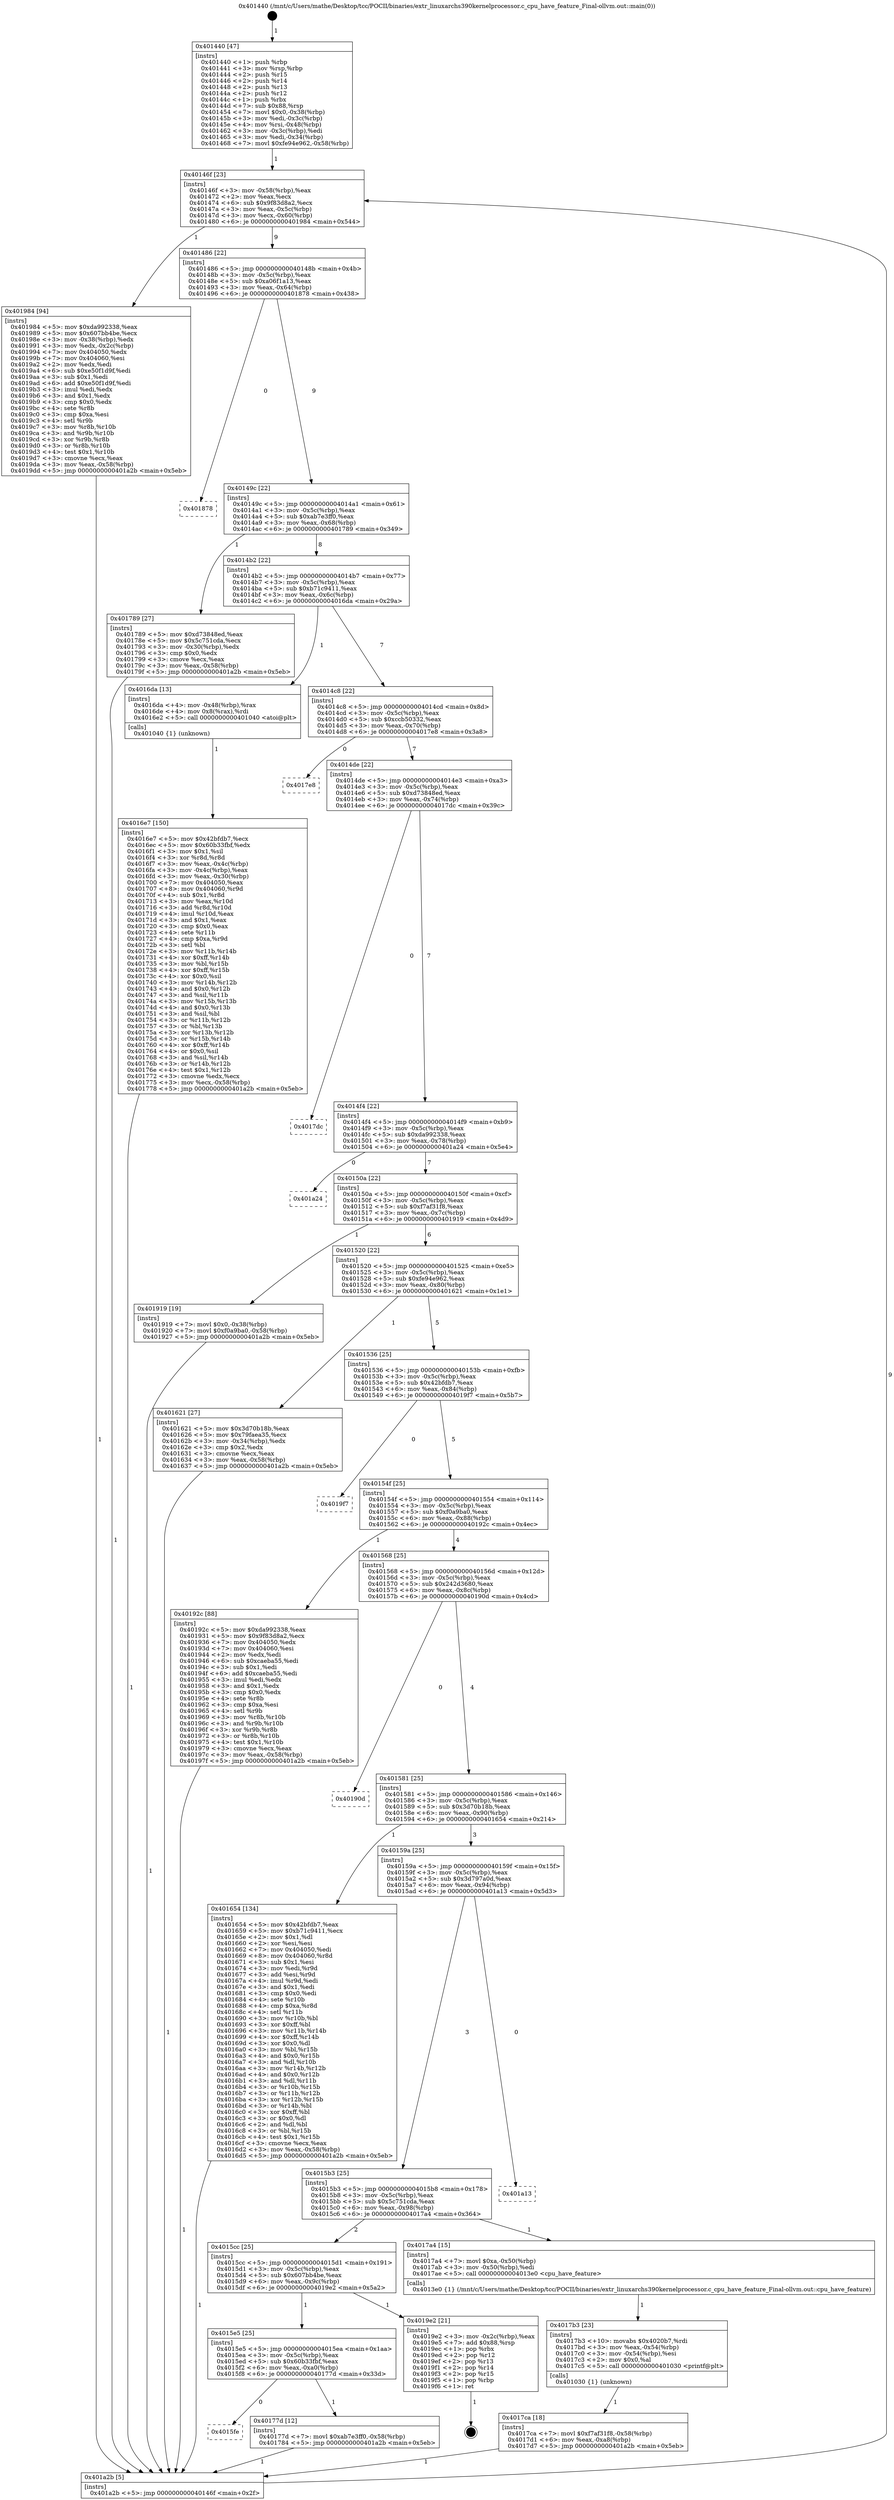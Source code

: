 digraph "0x401440" {
  label = "0x401440 (/mnt/c/Users/mathe/Desktop/tcc/POCII/binaries/extr_linuxarchs390kernelprocessor.c_cpu_have_feature_Final-ollvm.out::main(0))"
  labelloc = "t"
  node[shape=record]

  Entry [label="",width=0.3,height=0.3,shape=circle,fillcolor=black,style=filled]
  "0x40146f" [label="{
     0x40146f [23]\l
     | [instrs]\l
     &nbsp;&nbsp;0x40146f \<+3\>: mov -0x58(%rbp),%eax\l
     &nbsp;&nbsp;0x401472 \<+2\>: mov %eax,%ecx\l
     &nbsp;&nbsp;0x401474 \<+6\>: sub $0x9f83d8a2,%ecx\l
     &nbsp;&nbsp;0x40147a \<+3\>: mov %eax,-0x5c(%rbp)\l
     &nbsp;&nbsp;0x40147d \<+3\>: mov %ecx,-0x60(%rbp)\l
     &nbsp;&nbsp;0x401480 \<+6\>: je 0000000000401984 \<main+0x544\>\l
  }"]
  "0x401984" [label="{
     0x401984 [94]\l
     | [instrs]\l
     &nbsp;&nbsp;0x401984 \<+5\>: mov $0xda992338,%eax\l
     &nbsp;&nbsp;0x401989 \<+5\>: mov $0x607bb4be,%ecx\l
     &nbsp;&nbsp;0x40198e \<+3\>: mov -0x38(%rbp),%edx\l
     &nbsp;&nbsp;0x401991 \<+3\>: mov %edx,-0x2c(%rbp)\l
     &nbsp;&nbsp;0x401994 \<+7\>: mov 0x404050,%edx\l
     &nbsp;&nbsp;0x40199b \<+7\>: mov 0x404060,%esi\l
     &nbsp;&nbsp;0x4019a2 \<+2\>: mov %edx,%edi\l
     &nbsp;&nbsp;0x4019a4 \<+6\>: sub $0xe50f1d9f,%edi\l
     &nbsp;&nbsp;0x4019aa \<+3\>: sub $0x1,%edi\l
     &nbsp;&nbsp;0x4019ad \<+6\>: add $0xe50f1d9f,%edi\l
     &nbsp;&nbsp;0x4019b3 \<+3\>: imul %edi,%edx\l
     &nbsp;&nbsp;0x4019b6 \<+3\>: and $0x1,%edx\l
     &nbsp;&nbsp;0x4019b9 \<+3\>: cmp $0x0,%edx\l
     &nbsp;&nbsp;0x4019bc \<+4\>: sete %r8b\l
     &nbsp;&nbsp;0x4019c0 \<+3\>: cmp $0xa,%esi\l
     &nbsp;&nbsp;0x4019c3 \<+4\>: setl %r9b\l
     &nbsp;&nbsp;0x4019c7 \<+3\>: mov %r8b,%r10b\l
     &nbsp;&nbsp;0x4019ca \<+3\>: and %r9b,%r10b\l
     &nbsp;&nbsp;0x4019cd \<+3\>: xor %r9b,%r8b\l
     &nbsp;&nbsp;0x4019d0 \<+3\>: or %r8b,%r10b\l
     &nbsp;&nbsp;0x4019d3 \<+4\>: test $0x1,%r10b\l
     &nbsp;&nbsp;0x4019d7 \<+3\>: cmovne %ecx,%eax\l
     &nbsp;&nbsp;0x4019da \<+3\>: mov %eax,-0x58(%rbp)\l
     &nbsp;&nbsp;0x4019dd \<+5\>: jmp 0000000000401a2b \<main+0x5eb\>\l
  }"]
  "0x401486" [label="{
     0x401486 [22]\l
     | [instrs]\l
     &nbsp;&nbsp;0x401486 \<+5\>: jmp 000000000040148b \<main+0x4b\>\l
     &nbsp;&nbsp;0x40148b \<+3\>: mov -0x5c(%rbp),%eax\l
     &nbsp;&nbsp;0x40148e \<+5\>: sub $0xa06f1a13,%eax\l
     &nbsp;&nbsp;0x401493 \<+3\>: mov %eax,-0x64(%rbp)\l
     &nbsp;&nbsp;0x401496 \<+6\>: je 0000000000401878 \<main+0x438\>\l
  }"]
  Exit [label="",width=0.3,height=0.3,shape=circle,fillcolor=black,style=filled,peripheries=2]
  "0x401878" [label="{
     0x401878\l
  }", style=dashed]
  "0x40149c" [label="{
     0x40149c [22]\l
     | [instrs]\l
     &nbsp;&nbsp;0x40149c \<+5\>: jmp 00000000004014a1 \<main+0x61\>\l
     &nbsp;&nbsp;0x4014a1 \<+3\>: mov -0x5c(%rbp),%eax\l
     &nbsp;&nbsp;0x4014a4 \<+5\>: sub $0xab7e3ff0,%eax\l
     &nbsp;&nbsp;0x4014a9 \<+3\>: mov %eax,-0x68(%rbp)\l
     &nbsp;&nbsp;0x4014ac \<+6\>: je 0000000000401789 \<main+0x349\>\l
  }"]
  "0x4017ca" [label="{
     0x4017ca [18]\l
     | [instrs]\l
     &nbsp;&nbsp;0x4017ca \<+7\>: movl $0xf7af31f8,-0x58(%rbp)\l
     &nbsp;&nbsp;0x4017d1 \<+6\>: mov %eax,-0xa8(%rbp)\l
     &nbsp;&nbsp;0x4017d7 \<+5\>: jmp 0000000000401a2b \<main+0x5eb\>\l
  }"]
  "0x401789" [label="{
     0x401789 [27]\l
     | [instrs]\l
     &nbsp;&nbsp;0x401789 \<+5\>: mov $0xd73848ed,%eax\l
     &nbsp;&nbsp;0x40178e \<+5\>: mov $0x5c751cda,%ecx\l
     &nbsp;&nbsp;0x401793 \<+3\>: mov -0x30(%rbp),%edx\l
     &nbsp;&nbsp;0x401796 \<+3\>: cmp $0x0,%edx\l
     &nbsp;&nbsp;0x401799 \<+3\>: cmove %ecx,%eax\l
     &nbsp;&nbsp;0x40179c \<+3\>: mov %eax,-0x58(%rbp)\l
     &nbsp;&nbsp;0x40179f \<+5\>: jmp 0000000000401a2b \<main+0x5eb\>\l
  }"]
  "0x4014b2" [label="{
     0x4014b2 [22]\l
     | [instrs]\l
     &nbsp;&nbsp;0x4014b2 \<+5\>: jmp 00000000004014b7 \<main+0x77\>\l
     &nbsp;&nbsp;0x4014b7 \<+3\>: mov -0x5c(%rbp),%eax\l
     &nbsp;&nbsp;0x4014ba \<+5\>: sub $0xb71c9411,%eax\l
     &nbsp;&nbsp;0x4014bf \<+3\>: mov %eax,-0x6c(%rbp)\l
     &nbsp;&nbsp;0x4014c2 \<+6\>: je 00000000004016da \<main+0x29a\>\l
  }"]
  "0x4017b3" [label="{
     0x4017b3 [23]\l
     | [instrs]\l
     &nbsp;&nbsp;0x4017b3 \<+10\>: movabs $0x4020b7,%rdi\l
     &nbsp;&nbsp;0x4017bd \<+3\>: mov %eax,-0x54(%rbp)\l
     &nbsp;&nbsp;0x4017c0 \<+3\>: mov -0x54(%rbp),%esi\l
     &nbsp;&nbsp;0x4017c3 \<+2\>: mov $0x0,%al\l
     &nbsp;&nbsp;0x4017c5 \<+5\>: call 0000000000401030 \<printf@plt\>\l
     | [calls]\l
     &nbsp;&nbsp;0x401030 \{1\} (unknown)\l
  }"]
  "0x4016da" [label="{
     0x4016da [13]\l
     | [instrs]\l
     &nbsp;&nbsp;0x4016da \<+4\>: mov -0x48(%rbp),%rax\l
     &nbsp;&nbsp;0x4016de \<+4\>: mov 0x8(%rax),%rdi\l
     &nbsp;&nbsp;0x4016e2 \<+5\>: call 0000000000401040 \<atoi@plt\>\l
     | [calls]\l
     &nbsp;&nbsp;0x401040 \{1\} (unknown)\l
  }"]
  "0x4014c8" [label="{
     0x4014c8 [22]\l
     | [instrs]\l
     &nbsp;&nbsp;0x4014c8 \<+5\>: jmp 00000000004014cd \<main+0x8d\>\l
     &nbsp;&nbsp;0x4014cd \<+3\>: mov -0x5c(%rbp),%eax\l
     &nbsp;&nbsp;0x4014d0 \<+5\>: sub $0xccb50332,%eax\l
     &nbsp;&nbsp;0x4014d5 \<+3\>: mov %eax,-0x70(%rbp)\l
     &nbsp;&nbsp;0x4014d8 \<+6\>: je 00000000004017e8 \<main+0x3a8\>\l
  }"]
  "0x4015fe" [label="{
     0x4015fe\l
  }", style=dashed]
  "0x4017e8" [label="{
     0x4017e8\l
  }", style=dashed]
  "0x4014de" [label="{
     0x4014de [22]\l
     | [instrs]\l
     &nbsp;&nbsp;0x4014de \<+5\>: jmp 00000000004014e3 \<main+0xa3\>\l
     &nbsp;&nbsp;0x4014e3 \<+3\>: mov -0x5c(%rbp),%eax\l
     &nbsp;&nbsp;0x4014e6 \<+5\>: sub $0xd73848ed,%eax\l
     &nbsp;&nbsp;0x4014eb \<+3\>: mov %eax,-0x74(%rbp)\l
     &nbsp;&nbsp;0x4014ee \<+6\>: je 00000000004017dc \<main+0x39c\>\l
  }"]
  "0x40177d" [label="{
     0x40177d [12]\l
     | [instrs]\l
     &nbsp;&nbsp;0x40177d \<+7\>: movl $0xab7e3ff0,-0x58(%rbp)\l
     &nbsp;&nbsp;0x401784 \<+5\>: jmp 0000000000401a2b \<main+0x5eb\>\l
  }"]
  "0x4017dc" [label="{
     0x4017dc\l
  }", style=dashed]
  "0x4014f4" [label="{
     0x4014f4 [22]\l
     | [instrs]\l
     &nbsp;&nbsp;0x4014f4 \<+5\>: jmp 00000000004014f9 \<main+0xb9\>\l
     &nbsp;&nbsp;0x4014f9 \<+3\>: mov -0x5c(%rbp),%eax\l
     &nbsp;&nbsp;0x4014fc \<+5\>: sub $0xda992338,%eax\l
     &nbsp;&nbsp;0x401501 \<+3\>: mov %eax,-0x78(%rbp)\l
     &nbsp;&nbsp;0x401504 \<+6\>: je 0000000000401a24 \<main+0x5e4\>\l
  }"]
  "0x4015e5" [label="{
     0x4015e5 [25]\l
     | [instrs]\l
     &nbsp;&nbsp;0x4015e5 \<+5\>: jmp 00000000004015ea \<main+0x1aa\>\l
     &nbsp;&nbsp;0x4015ea \<+3\>: mov -0x5c(%rbp),%eax\l
     &nbsp;&nbsp;0x4015ed \<+5\>: sub $0x60b33fbf,%eax\l
     &nbsp;&nbsp;0x4015f2 \<+6\>: mov %eax,-0xa0(%rbp)\l
     &nbsp;&nbsp;0x4015f8 \<+6\>: je 000000000040177d \<main+0x33d\>\l
  }"]
  "0x401a24" [label="{
     0x401a24\l
  }", style=dashed]
  "0x40150a" [label="{
     0x40150a [22]\l
     | [instrs]\l
     &nbsp;&nbsp;0x40150a \<+5\>: jmp 000000000040150f \<main+0xcf\>\l
     &nbsp;&nbsp;0x40150f \<+3\>: mov -0x5c(%rbp),%eax\l
     &nbsp;&nbsp;0x401512 \<+5\>: sub $0xf7af31f8,%eax\l
     &nbsp;&nbsp;0x401517 \<+3\>: mov %eax,-0x7c(%rbp)\l
     &nbsp;&nbsp;0x40151a \<+6\>: je 0000000000401919 \<main+0x4d9\>\l
  }"]
  "0x4019e2" [label="{
     0x4019e2 [21]\l
     | [instrs]\l
     &nbsp;&nbsp;0x4019e2 \<+3\>: mov -0x2c(%rbp),%eax\l
     &nbsp;&nbsp;0x4019e5 \<+7\>: add $0x88,%rsp\l
     &nbsp;&nbsp;0x4019ec \<+1\>: pop %rbx\l
     &nbsp;&nbsp;0x4019ed \<+2\>: pop %r12\l
     &nbsp;&nbsp;0x4019ef \<+2\>: pop %r13\l
     &nbsp;&nbsp;0x4019f1 \<+2\>: pop %r14\l
     &nbsp;&nbsp;0x4019f3 \<+2\>: pop %r15\l
     &nbsp;&nbsp;0x4019f5 \<+1\>: pop %rbp\l
     &nbsp;&nbsp;0x4019f6 \<+1\>: ret\l
  }"]
  "0x401919" [label="{
     0x401919 [19]\l
     | [instrs]\l
     &nbsp;&nbsp;0x401919 \<+7\>: movl $0x0,-0x38(%rbp)\l
     &nbsp;&nbsp;0x401920 \<+7\>: movl $0xf0a9ba0,-0x58(%rbp)\l
     &nbsp;&nbsp;0x401927 \<+5\>: jmp 0000000000401a2b \<main+0x5eb\>\l
  }"]
  "0x401520" [label="{
     0x401520 [22]\l
     | [instrs]\l
     &nbsp;&nbsp;0x401520 \<+5\>: jmp 0000000000401525 \<main+0xe5\>\l
     &nbsp;&nbsp;0x401525 \<+3\>: mov -0x5c(%rbp),%eax\l
     &nbsp;&nbsp;0x401528 \<+5\>: sub $0xfe94e962,%eax\l
     &nbsp;&nbsp;0x40152d \<+3\>: mov %eax,-0x80(%rbp)\l
     &nbsp;&nbsp;0x401530 \<+6\>: je 0000000000401621 \<main+0x1e1\>\l
  }"]
  "0x4015cc" [label="{
     0x4015cc [25]\l
     | [instrs]\l
     &nbsp;&nbsp;0x4015cc \<+5\>: jmp 00000000004015d1 \<main+0x191\>\l
     &nbsp;&nbsp;0x4015d1 \<+3\>: mov -0x5c(%rbp),%eax\l
     &nbsp;&nbsp;0x4015d4 \<+5\>: sub $0x607bb4be,%eax\l
     &nbsp;&nbsp;0x4015d9 \<+6\>: mov %eax,-0x9c(%rbp)\l
     &nbsp;&nbsp;0x4015df \<+6\>: je 00000000004019e2 \<main+0x5a2\>\l
  }"]
  "0x401621" [label="{
     0x401621 [27]\l
     | [instrs]\l
     &nbsp;&nbsp;0x401621 \<+5\>: mov $0x3d70b18b,%eax\l
     &nbsp;&nbsp;0x401626 \<+5\>: mov $0x79faea35,%ecx\l
     &nbsp;&nbsp;0x40162b \<+3\>: mov -0x34(%rbp),%edx\l
     &nbsp;&nbsp;0x40162e \<+3\>: cmp $0x2,%edx\l
     &nbsp;&nbsp;0x401631 \<+3\>: cmovne %ecx,%eax\l
     &nbsp;&nbsp;0x401634 \<+3\>: mov %eax,-0x58(%rbp)\l
     &nbsp;&nbsp;0x401637 \<+5\>: jmp 0000000000401a2b \<main+0x5eb\>\l
  }"]
  "0x401536" [label="{
     0x401536 [25]\l
     | [instrs]\l
     &nbsp;&nbsp;0x401536 \<+5\>: jmp 000000000040153b \<main+0xfb\>\l
     &nbsp;&nbsp;0x40153b \<+3\>: mov -0x5c(%rbp),%eax\l
     &nbsp;&nbsp;0x40153e \<+5\>: sub $0x42bfdb7,%eax\l
     &nbsp;&nbsp;0x401543 \<+6\>: mov %eax,-0x84(%rbp)\l
     &nbsp;&nbsp;0x401549 \<+6\>: je 00000000004019f7 \<main+0x5b7\>\l
  }"]
  "0x401a2b" [label="{
     0x401a2b [5]\l
     | [instrs]\l
     &nbsp;&nbsp;0x401a2b \<+5\>: jmp 000000000040146f \<main+0x2f\>\l
  }"]
  "0x401440" [label="{
     0x401440 [47]\l
     | [instrs]\l
     &nbsp;&nbsp;0x401440 \<+1\>: push %rbp\l
     &nbsp;&nbsp;0x401441 \<+3\>: mov %rsp,%rbp\l
     &nbsp;&nbsp;0x401444 \<+2\>: push %r15\l
     &nbsp;&nbsp;0x401446 \<+2\>: push %r14\l
     &nbsp;&nbsp;0x401448 \<+2\>: push %r13\l
     &nbsp;&nbsp;0x40144a \<+2\>: push %r12\l
     &nbsp;&nbsp;0x40144c \<+1\>: push %rbx\l
     &nbsp;&nbsp;0x40144d \<+7\>: sub $0x88,%rsp\l
     &nbsp;&nbsp;0x401454 \<+7\>: movl $0x0,-0x38(%rbp)\l
     &nbsp;&nbsp;0x40145b \<+3\>: mov %edi,-0x3c(%rbp)\l
     &nbsp;&nbsp;0x40145e \<+4\>: mov %rsi,-0x48(%rbp)\l
     &nbsp;&nbsp;0x401462 \<+3\>: mov -0x3c(%rbp),%edi\l
     &nbsp;&nbsp;0x401465 \<+3\>: mov %edi,-0x34(%rbp)\l
     &nbsp;&nbsp;0x401468 \<+7\>: movl $0xfe94e962,-0x58(%rbp)\l
  }"]
  "0x4017a4" [label="{
     0x4017a4 [15]\l
     | [instrs]\l
     &nbsp;&nbsp;0x4017a4 \<+7\>: movl $0xa,-0x50(%rbp)\l
     &nbsp;&nbsp;0x4017ab \<+3\>: mov -0x50(%rbp),%edi\l
     &nbsp;&nbsp;0x4017ae \<+5\>: call 00000000004013e0 \<cpu_have_feature\>\l
     | [calls]\l
     &nbsp;&nbsp;0x4013e0 \{1\} (/mnt/c/Users/mathe/Desktop/tcc/POCII/binaries/extr_linuxarchs390kernelprocessor.c_cpu_have_feature_Final-ollvm.out::cpu_have_feature)\l
  }"]
  "0x4019f7" [label="{
     0x4019f7\l
  }", style=dashed]
  "0x40154f" [label="{
     0x40154f [25]\l
     | [instrs]\l
     &nbsp;&nbsp;0x40154f \<+5\>: jmp 0000000000401554 \<main+0x114\>\l
     &nbsp;&nbsp;0x401554 \<+3\>: mov -0x5c(%rbp),%eax\l
     &nbsp;&nbsp;0x401557 \<+5\>: sub $0xf0a9ba0,%eax\l
     &nbsp;&nbsp;0x40155c \<+6\>: mov %eax,-0x88(%rbp)\l
     &nbsp;&nbsp;0x401562 \<+6\>: je 000000000040192c \<main+0x4ec\>\l
  }"]
  "0x4015b3" [label="{
     0x4015b3 [25]\l
     | [instrs]\l
     &nbsp;&nbsp;0x4015b3 \<+5\>: jmp 00000000004015b8 \<main+0x178\>\l
     &nbsp;&nbsp;0x4015b8 \<+3\>: mov -0x5c(%rbp),%eax\l
     &nbsp;&nbsp;0x4015bb \<+5\>: sub $0x5c751cda,%eax\l
     &nbsp;&nbsp;0x4015c0 \<+6\>: mov %eax,-0x98(%rbp)\l
     &nbsp;&nbsp;0x4015c6 \<+6\>: je 00000000004017a4 \<main+0x364\>\l
  }"]
  "0x40192c" [label="{
     0x40192c [88]\l
     | [instrs]\l
     &nbsp;&nbsp;0x40192c \<+5\>: mov $0xda992338,%eax\l
     &nbsp;&nbsp;0x401931 \<+5\>: mov $0x9f83d8a2,%ecx\l
     &nbsp;&nbsp;0x401936 \<+7\>: mov 0x404050,%edx\l
     &nbsp;&nbsp;0x40193d \<+7\>: mov 0x404060,%esi\l
     &nbsp;&nbsp;0x401944 \<+2\>: mov %edx,%edi\l
     &nbsp;&nbsp;0x401946 \<+6\>: sub $0xcaeba55,%edi\l
     &nbsp;&nbsp;0x40194c \<+3\>: sub $0x1,%edi\l
     &nbsp;&nbsp;0x40194f \<+6\>: add $0xcaeba55,%edi\l
     &nbsp;&nbsp;0x401955 \<+3\>: imul %edi,%edx\l
     &nbsp;&nbsp;0x401958 \<+3\>: and $0x1,%edx\l
     &nbsp;&nbsp;0x40195b \<+3\>: cmp $0x0,%edx\l
     &nbsp;&nbsp;0x40195e \<+4\>: sete %r8b\l
     &nbsp;&nbsp;0x401962 \<+3\>: cmp $0xa,%esi\l
     &nbsp;&nbsp;0x401965 \<+4\>: setl %r9b\l
     &nbsp;&nbsp;0x401969 \<+3\>: mov %r8b,%r10b\l
     &nbsp;&nbsp;0x40196c \<+3\>: and %r9b,%r10b\l
     &nbsp;&nbsp;0x40196f \<+3\>: xor %r9b,%r8b\l
     &nbsp;&nbsp;0x401972 \<+3\>: or %r8b,%r10b\l
     &nbsp;&nbsp;0x401975 \<+4\>: test $0x1,%r10b\l
     &nbsp;&nbsp;0x401979 \<+3\>: cmovne %ecx,%eax\l
     &nbsp;&nbsp;0x40197c \<+3\>: mov %eax,-0x58(%rbp)\l
     &nbsp;&nbsp;0x40197f \<+5\>: jmp 0000000000401a2b \<main+0x5eb\>\l
  }"]
  "0x401568" [label="{
     0x401568 [25]\l
     | [instrs]\l
     &nbsp;&nbsp;0x401568 \<+5\>: jmp 000000000040156d \<main+0x12d\>\l
     &nbsp;&nbsp;0x40156d \<+3\>: mov -0x5c(%rbp),%eax\l
     &nbsp;&nbsp;0x401570 \<+5\>: sub $0x242d3680,%eax\l
     &nbsp;&nbsp;0x401575 \<+6\>: mov %eax,-0x8c(%rbp)\l
     &nbsp;&nbsp;0x40157b \<+6\>: je 000000000040190d \<main+0x4cd\>\l
  }"]
  "0x401a13" [label="{
     0x401a13\l
  }", style=dashed]
  "0x40190d" [label="{
     0x40190d\l
  }", style=dashed]
  "0x401581" [label="{
     0x401581 [25]\l
     | [instrs]\l
     &nbsp;&nbsp;0x401581 \<+5\>: jmp 0000000000401586 \<main+0x146\>\l
     &nbsp;&nbsp;0x401586 \<+3\>: mov -0x5c(%rbp),%eax\l
     &nbsp;&nbsp;0x401589 \<+5\>: sub $0x3d70b18b,%eax\l
     &nbsp;&nbsp;0x40158e \<+6\>: mov %eax,-0x90(%rbp)\l
     &nbsp;&nbsp;0x401594 \<+6\>: je 0000000000401654 \<main+0x214\>\l
  }"]
  "0x4016e7" [label="{
     0x4016e7 [150]\l
     | [instrs]\l
     &nbsp;&nbsp;0x4016e7 \<+5\>: mov $0x42bfdb7,%ecx\l
     &nbsp;&nbsp;0x4016ec \<+5\>: mov $0x60b33fbf,%edx\l
     &nbsp;&nbsp;0x4016f1 \<+3\>: mov $0x1,%sil\l
     &nbsp;&nbsp;0x4016f4 \<+3\>: xor %r8d,%r8d\l
     &nbsp;&nbsp;0x4016f7 \<+3\>: mov %eax,-0x4c(%rbp)\l
     &nbsp;&nbsp;0x4016fa \<+3\>: mov -0x4c(%rbp),%eax\l
     &nbsp;&nbsp;0x4016fd \<+3\>: mov %eax,-0x30(%rbp)\l
     &nbsp;&nbsp;0x401700 \<+7\>: mov 0x404050,%eax\l
     &nbsp;&nbsp;0x401707 \<+8\>: mov 0x404060,%r9d\l
     &nbsp;&nbsp;0x40170f \<+4\>: sub $0x1,%r8d\l
     &nbsp;&nbsp;0x401713 \<+3\>: mov %eax,%r10d\l
     &nbsp;&nbsp;0x401716 \<+3\>: add %r8d,%r10d\l
     &nbsp;&nbsp;0x401719 \<+4\>: imul %r10d,%eax\l
     &nbsp;&nbsp;0x40171d \<+3\>: and $0x1,%eax\l
     &nbsp;&nbsp;0x401720 \<+3\>: cmp $0x0,%eax\l
     &nbsp;&nbsp;0x401723 \<+4\>: sete %r11b\l
     &nbsp;&nbsp;0x401727 \<+4\>: cmp $0xa,%r9d\l
     &nbsp;&nbsp;0x40172b \<+3\>: setl %bl\l
     &nbsp;&nbsp;0x40172e \<+3\>: mov %r11b,%r14b\l
     &nbsp;&nbsp;0x401731 \<+4\>: xor $0xff,%r14b\l
     &nbsp;&nbsp;0x401735 \<+3\>: mov %bl,%r15b\l
     &nbsp;&nbsp;0x401738 \<+4\>: xor $0xff,%r15b\l
     &nbsp;&nbsp;0x40173c \<+4\>: xor $0x0,%sil\l
     &nbsp;&nbsp;0x401740 \<+3\>: mov %r14b,%r12b\l
     &nbsp;&nbsp;0x401743 \<+4\>: and $0x0,%r12b\l
     &nbsp;&nbsp;0x401747 \<+3\>: and %sil,%r11b\l
     &nbsp;&nbsp;0x40174a \<+3\>: mov %r15b,%r13b\l
     &nbsp;&nbsp;0x40174d \<+4\>: and $0x0,%r13b\l
     &nbsp;&nbsp;0x401751 \<+3\>: and %sil,%bl\l
     &nbsp;&nbsp;0x401754 \<+3\>: or %r11b,%r12b\l
     &nbsp;&nbsp;0x401757 \<+3\>: or %bl,%r13b\l
     &nbsp;&nbsp;0x40175a \<+3\>: xor %r13b,%r12b\l
     &nbsp;&nbsp;0x40175d \<+3\>: or %r15b,%r14b\l
     &nbsp;&nbsp;0x401760 \<+4\>: xor $0xff,%r14b\l
     &nbsp;&nbsp;0x401764 \<+4\>: or $0x0,%sil\l
     &nbsp;&nbsp;0x401768 \<+3\>: and %sil,%r14b\l
     &nbsp;&nbsp;0x40176b \<+3\>: or %r14b,%r12b\l
     &nbsp;&nbsp;0x40176e \<+4\>: test $0x1,%r12b\l
     &nbsp;&nbsp;0x401772 \<+3\>: cmovne %edx,%ecx\l
     &nbsp;&nbsp;0x401775 \<+3\>: mov %ecx,-0x58(%rbp)\l
     &nbsp;&nbsp;0x401778 \<+5\>: jmp 0000000000401a2b \<main+0x5eb\>\l
  }"]
  "0x401654" [label="{
     0x401654 [134]\l
     | [instrs]\l
     &nbsp;&nbsp;0x401654 \<+5\>: mov $0x42bfdb7,%eax\l
     &nbsp;&nbsp;0x401659 \<+5\>: mov $0xb71c9411,%ecx\l
     &nbsp;&nbsp;0x40165e \<+2\>: mov $0x1,%dl\l
     &nbsp;&nbsp;0x401660 \<+2\>: xor %esi,%esi\l
     &nbsp;&nbsp;0x401662 \<+7\>: mov 0x404050,%edi\l
     &nbsp;&nbsp;0x401669 \<+8\>: mov 0x404060,%r8d\l
     &nbsp;&nbsp;0x401671 \<+3\>: sub $0x1,%esi\l
     &nbsp;&nbsp;0x401674 \<+3\>: mov %edi,%r9d\l
     &nbsp;&nbsp;0x401677 \<+3\>: add %esi,%r9d\l
     &nbsp;&nbsp;0x40167a \<+4\>: imul %r9d,%edi\l
     &nbsp;&nbsp;0x40167e \<+3\>: and $0x1,%edi\l
     &nbsp;&nbsp;0x401681 \<+3\>: cmp $0x0,%edi\l
     &nbsp;&nbsp;0x401684 \<+4\>: sete %r10b\l
     &nbsp;&nbsp;0x401688 \<+4\>: cmp $0xa,%r8d\l
     &nbsp;&nbsp;0x40168c \<+4\>: setl %r11b\l
     &nbsp;&nbsp;0x401690 \<+3\>: mov %r10b,%bl\l
     &nbsp;&nbsp;0x401693 \<+3\>: xor $0xff,%bl\l
     &nbsp;&nbsp;0x401696 \<+3\>: mov %r11b,%r14b\l
     &nbsp;&nbsp;0x401699 \<+4\>: xor $0xff,%r14b\l
     &nbsp;&nbsp;0x40169d \<+3\>: xor $0x0,%dl\l
     &nbsp;&nbsp;0x4016a0 \<+3\>: mov %bl,%r15b\l
     &nbsp;&nbsp;0x4016a3 \<+4\>: and $0x0,%r15b\l
     &nbsp;&nbsp;0x4016a7 \<+3\>: and %dl,%r10b\l
     &nbsp;&nbsp;0x4016aa \<+3\>: mov %r14b,%r12b\l
     &nbsp;&nbsp;0x4016ad \<+4\>: and $0x0,%r12b\l
     &nbsp;&nbsp;0x4016b1 \<+3\>: and %dl,%r11b\l
     &nbsp;&nbsp;0x4016b4 \<+3\>: or %r10b,%r15b\l
     &nbsp;&nbsp;0x4016b7 \<+3\>: or %r11b,%r12b\l
     &nbsp;&nbsp;0x4016ba \<+3\>: xor %r12b,%r15b\l
     &nbsp;&nbsp;0x4016bd \<+3\>: or %r14b,%bl\l
     &nbsp;&nbsp;0x4016c0 \<+3\>: xor $0xff,%bl\l
     &nbsp;&nbsp;0x4016c3 \<+3\>: or $0x0,%dl\l
     &nbsp;&nbsp;0x4016c6 \<+2\>: and %dl,%bl\l
     &nbsp;&nbsp;0x4016c8 \<+3\>: or %bl,%r15b\l
     &nbsp;&nbsp;0x4016cb \<+4\>: test $0x1,%r15b\l
     &nbsp;&nbsp;0x4016cf \<+3\>: cmovne %ecx,%eax\l
     &nbsp;&nbsp;0x4016d2 \<+3\>: mov %eax,-0x58(%rbp)\l
     &nbsp;&nbsp;0x4016d5 \<+5\>: jmp 0000000000401a2b \<main+0x5eb\>\l
  }"]
  "0x40159a" [label="{
     0x40159a [25]\l
     | [instrs]\l
     &nbsp;&nbsp;0x40159a \<+5\>: jmp 000000000040159f \<main+0x15f\>\l
     &nbsp;&nbsp;0x40159f \<+3\>: mov -0x5c(%rbp),%eax\l
     &nbsp;&nbsp;0x4015a2 \<+5\>: sub $0x3d797a0d,%eax\l
     &nbsp;&nbsp;0x4015a7 \<+6\>: mov %eax,-0x94(%rbp)\l
     &nbsp;&nbsp;0x4015ad \<+6\>: je 0000000000401a13 \<main+0x5d3\>\l
  }"]
  Entry -> "0x401440" [label=" 1"]
  "0x40146f" -> "0x401984" [label=" 1"]
  "0x40146f" -> "0x401486" [label=" 9"]
  "0x4019e2" -> Exit [label=" 1"]
  "0x401486" -> "0x401878" [label=" 0"]
  "0x401486" -> "0x40149c" [label=" 9"]
  "0x401984" -> "0x401a2b" [label=" 1"]
  "0x40149c" -> "0x401789" [label=" 1"]
  "0x40149c" -> "0x4014b2" [label=" 8"]
  "0x40192c" -> "0x401a2b" [label=" 1"]
  "0x4014b2" -> "0x4016da" [label=" 1"]
  "0x4014b2" -> "0x4014c8" [label=" 7"]
  "0x401919" -> "0x401a2b" [label=" 1"]
  "0x4014c8" -> "0x4017e8" [label=" 0"]
  "0x4014c8" -> "0x4014de" [label=" 7"]
  "0x4017ca" -> "0x401a2b" [label=" 1"]
  "0x4014de" -> "0x4017dc" [label=" 0"]
  "0x4014de" -> "0x4014f4" [label=" 7"]
  "0x4017b3" -> "0x4017ca" [label=" 1"]
  "0x4014f4" -> "0x401a24" [label=" 0"]
  "0x4014f4" -> "0x40150a" [label=" 7"]
  "0x401789" -> "0x401a2b" [label=" 1"]
  "0x40150a" -> "0x401919" [label=" 1"]
  "0x40150a" -> "0x401520" [label=" 6"]
  "0x40177d" -> "0x401a2b" [label=" 1"]
  "0x401520" -> "0x401621" [label=" 1"]
  "0x401520" -> "0x401536" [label=" 5"]
  "0x401621" -> "0x401a2b" [label=" 1"]
  "0x401440" -> "0x40146f" [label=" 1"]
  "0x401a2b" -> "0x40146f" [label=" 9"]
  "0x4015e5" -> "0x40177d" [label=" 1"]
  "0x401536" -> "0x4019f7" [label=" 0"]
  "0x401536" -> "0x40154f" [label=" 5"]
  "0x4017a4" -> "0x4017b3" [label=" 1"]
  "0x40154f" -> "0x40192c" [label=" 1"]
  "0x40154f" -> "0x401568" [label=" 4"]
  "0x4015cc" -> "0x4019e2" [label=" 1"]
  "0x401568" -> "0x40190d" [label=" 0"]
  "0x401568" -> "0x401581" [label=" 4"]
  "0x4015e5" -> "0x4015fe" [label=" 0"]
  "0x401581" -> "0x401654" [label=" 1"]
  "0x401581" -> "0x40159a" [label=" 3"]
  "0x401654" -> "0x401a2b" [label=" 1"]
  "0x4016da" -> "0x4016e7" [label=" 1"]
  "0x4016e7" -> "0x401a2b" [label=" 1"]
  "0x4015b3" -> "0x4015cc" [label=" 2"]
  "0x40159a" -> "0x401a13" [label=" 0"]
  "0x40159a" -> "0x4015b3" [label=" 3"]
  "0x4015cc" -> "0x4015e5" [label=" 1"]
  "0x4015b3" -> "0x4017a4" [label=" 1"]
}
